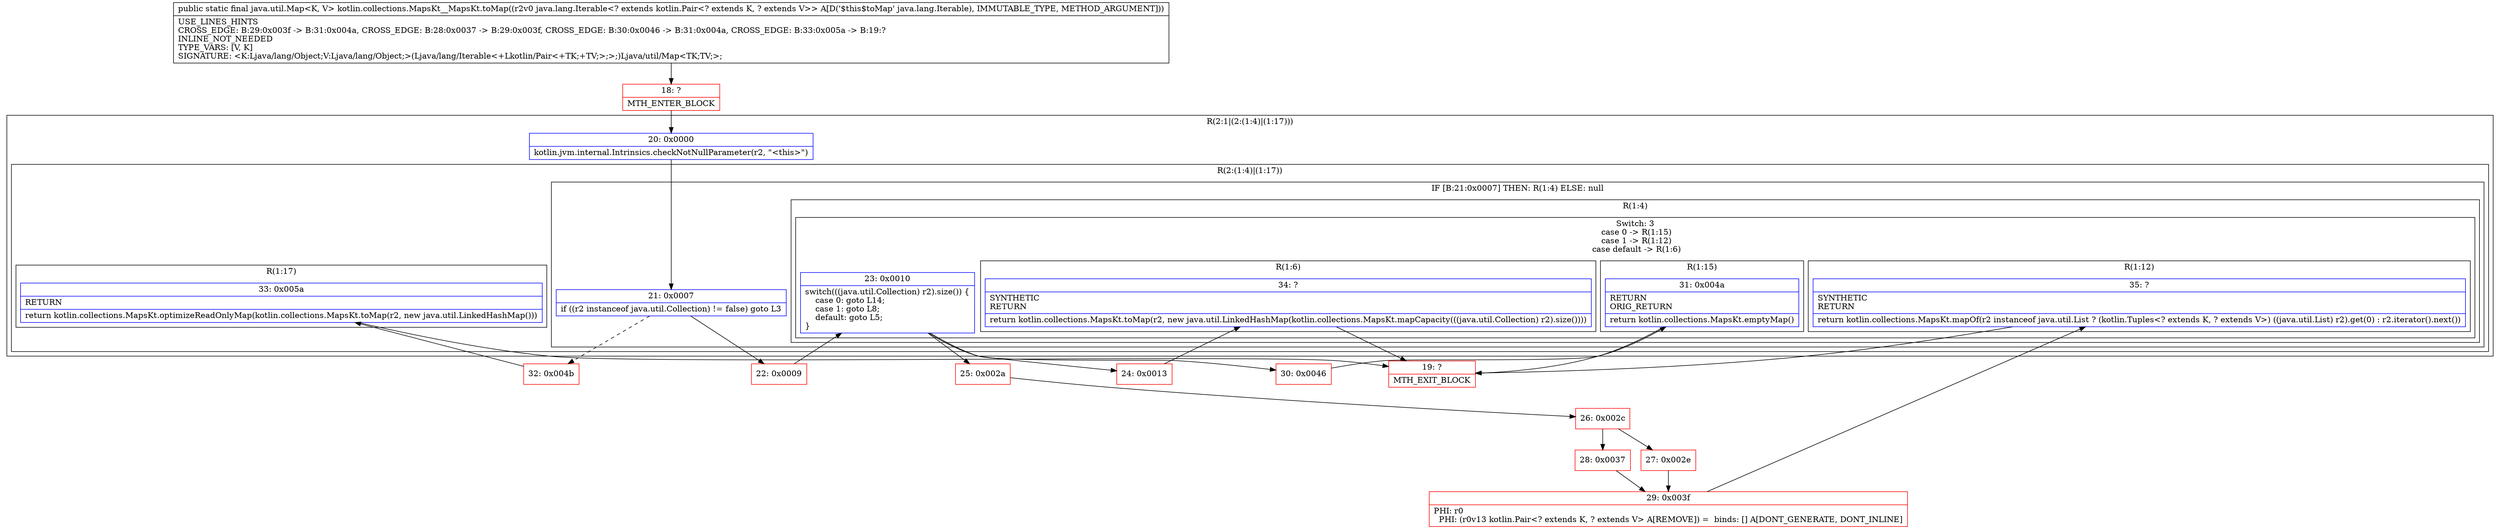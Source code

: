 digraph "CFG forkotlin.collections.MapsKt__MapsKt.toMap(Ljava\/lang\/Iterable;)Ljava\/util\/Map;" {
subgraph cluster_Region_564546423 {
label = "R(2:1|(2:(1:4)|(1:17)))";
node [shape=record,color=blue];
Node_20 [shape=record,label="{20\:\ 0x0000|kotlin.jvm.internal.Intrinsics.checkNotNullParameter(r2, \"\<this\>\")\l}"];
subgraph cluster_Region_1316047008 {
label = "R(2:(1:4)|(1:17))";
node [shape=record,color=blue];
subgraph cluster_IfRegion_1841016493 {
label = "IF [B:21:0x0007] THEN: R(1:4) ELSE: null";
node [shape=record,color=blue];
Node_21 [shape=record,label="{21\:\ 0x0007|if ((r2 instanceof java.util.Collection) != false) goto L3\l}"];
subgraph cluster_Region_117861880 {
label = "R(1:4)";
node [shape=record,color=blue];
subgraph cluster_SwitchRegion_342385564 {
label = "Switch: 3
 case 0 -> R(1:15)
 case 1 -> R(1:12)
 case default -> R(1:6)";
node [shape=record,color=blue];
Node_23 [shape=record,label="{23\:\ 0x0010|switch(((java.util.Collection) r2).size()) \{\l    case 0: goto L14;\l    case 1: goto L8;\l    default: goto L5;\l\}\l}"];
subgraph cluster_Region_1352142329 {
label = "R(1:15)";
node [shape=record,color=blue];
Node_31 [shape=record,label="{31\:\ 0x004a|RETURN\lORIG_RETURN\l|return kotlin.collections.MapsKt.emptyMap()\l}"];
}
subgraph cluster_Region_1625689985 {
label = "R(1:12)";
node [shape=record,color=blue];
Node_35 [shape=record,label="{35\:\ ?|SYNTHETIC\lRETURN\l|return kotlin.collections.MapsKt.mapOf(r2 instanceof java.util.List ? (kotlin.Tuples\<? extends K, ? extends V\>) ((java.util.List) r2).get(0) : r2.iterator().next())\l}"];
}
subgraph cluster_Region_1421596616 {
label = "R(1:6)";
node [shape=record,color=blue];
Node_34 [shape=record,label="{34\:\ ?|SYNTHETIC\lRETURN\l|return kotlin.collections.MapsKt.toMap(r2, new java.util.LinkedHashMap(kotlin.collections.MapsKt.mapCapacity(((java.util.Collection) r2).size())))\l}"];
}
}
}
}
subgraph cluster_Region_51919424 {
label = "R(1:17)";
node [shape=record,color=blue];
Node_33 [shape=record,label="{33\:\ 0x005a|RETURN\l|return kotlin.collections.MapsKt.optimizeReadOnlyMap(kotlin.collections.MapsKt.toMap(r2, new java.util.LinkedHashMap()))\l}"];
}
}
}
Node_18 [shape=record,color=red,label="{18\:\ ?|MTH_ENTER_BLOCK\l}"];
Node_22 [shape=record,color=red,label="{22\:\ 0x0009}"];
Node_24 [shape=record,color=red,label="{24\:\ 0x0013}"];
Node_19 [shape=record,color=red,label="{19\:\ ?|MTH_EXIT_BLOCK\l}"];
Node_25 [shape=record,color=red,label="{25\:\ 0x002a}"];
Node_26 [shape=record,color=red,label="{26\:\ 0x002c}"];
Node_27 [shape=record,color=red,label="{27\:\ 0x002e}"];
Node_29 [shape=record,color=red,label="{29\:\ 0x003f|PHI: r0 \l  PHI: (r0v13 kotlin.Pair\<? extends K, ? extends V\> A[REMOVE]) =  binds: [] A[DONT_GENERATE, DONT_INLINE]\l}"];
Node_28 [shape=record,color=red,label="{28\:\ 0x0037}"];
Node_30 [shape=record,color=red,label="{30\:\ 0x0046}"];
Node_32 [shape=record,color=red,label="{32\:\ 0x004b}"];
MethodNode[shape=record,label="{public static final java.util.Map\<K, V\> kotlin.collections.MapsKt__MapsKt.toMap((r2v0 java.lang.Iterable\<? extends kotlin.Pair\<? extends K, ? extends V\>\> A[D('$this$toMap' java.lang.Iterable), IMMUTABLE_TYPE, METHOD_ARGUMENT]))  | USE_LINES_HINTS\lCROSS_EDGE: B:29:0x003f \-\> B:31:0x004a, CROSS_EDGE: B:28:0x0037 \-\> B:29:0x003f, CROSS_EDGE: B:30:0x0046 \-\> B:31:0x004a, CROSS_EDGE: B:33:0x005a \-\> B:19:?\lINLINE_NOT_NEEDED\lTYPE_VARS: [V, K]\lSIGNATURE: \<K:Ljava\/lang\/Object;V:Ljava\/lang\/Object;\>(Ljava\/lang\/Iterable\<+Lkotlin\/Pair\<+TK;+TV;\>;\>;)Ljava\/util\/Map\<TK;TV;\>;\l}"];
MethodNode -> Node_18;Node_20 -> Node_21;
Node_21 -> Node_22;
Node_21 -> Node_32[style=dashed];
Node_23 -> Node_24;
Node_23 -> Node_25;
Node_23 -> Node_30;
Node_31 -> Node_19;
Node_35 -> Node_19;
Node_34 -> Node_19;
Node_33 -> Node_19;
Node_18 -> Node_20;
Node_22 -> Node_23;
Node_24 -> Node_34;
Node_25 -> Node_26;
Node_26 -> Node_27;
Node_26 -> Node_28;
Node_27 -> Node_29;
Node_29 -> Node_35;
Node_28 -> Node_29;
Node_30 -> Node_31;
Node_32 -> Node_33;
}

